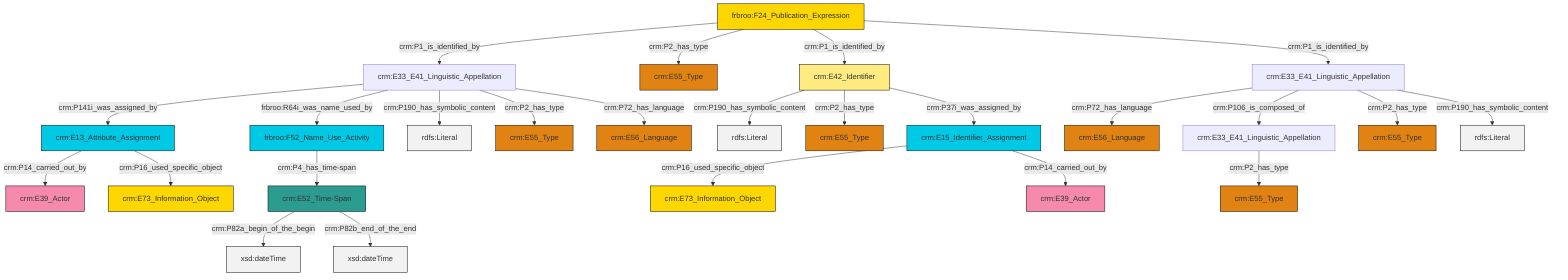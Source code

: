 graph TD
classDef Literal fill:#f2f2f2,stroke:#000000;
classDef CRM_Entity fill:#FFFFFF,stroke:#000000;
classDef Temporal_Entity fill:#00C9E6, stroke:#000000;
classDef Type fill:#E18312, stroke:#000000;
classDef Time-Span fill:#2C9C91, stroke:#000000;
classDef Appellation fill:#FFEB7F, stroke:#000000;
classDef Place fill:#008836, stroke:#000000;
classDef Persistent_Item fill:#B266B2, stroke:#000000;
classDef Conceptual_Object fill:#FFD700, stroke:#000000;
classDef Physical_Thing fill:#D2B48C, stroke:#000000;
classDef Actor fill:#f58aad, stroke:#000000;
classDef PC_Classes fill:#4ce600, stroke:#000000;
classDef Multi fill:#cccccc,stroke:#000000;

0["frbroo:F24_Publication_Expression"]:::Conceptual_Object -->|crm:P1_is_identified_by| 1["crm:E33_E41_Linguistic_Appellation"]:::Default
1["crm:E33_E41_Linguistic_Appellation"]:::Default -->|crm:P141i_was_assigned_by| 2["crm:E13_Attribute_Assignment"]:::Temporal_Entity
3["crm:E15_Identifier_Assignment"]:::Temporal_Entity -->|crm:P16_used_specific_object| 4["crm:E73_Information_Object"]:::Conceptual_Object
5["crm:E33_E41_Linguistic_Appellation"]:::Default -->|crm:P72_has_language| 6["crm:E56_Language"]:::Type
9["crm:E42_Identifier"]:::Appellation -->|crm:P190_has_symbolic_content| 10[rdfs:Literal]:::Literal
1["crm:E33_E41_Linguistic_Appellation"]:::Default -->|frbroo:R64i_was_name_used_by| 11["frbroo:F52_Name_Use_Activity"]:::Temporal_Entity
5["crm:E33_E41_Linguistic_Appellation"]:::Default -->|crm:P106_is_composed_of| 14["crm:E33_E41_Linguistic_Appellation"]:::Default
11["frbroo:F52_Name_Use_Activity"]:::Temporal_Entity -->|crm:P4_has_time-span| 16["crm:E52_Time-Span"]:::Time-Span
2["crm:E13_Attribute_Assignment"]:::Temporal_Entity -->|crm:P14_carried_out_by| 17["crm:E39_Actor"]:::Actor
0["frbroo:F24_Publication_Expression"]:::Conceptual_Object -->|crm:P2_has_type| 19["crm:E55_Type"]:::Type
9["crm:E42_Identifier"]:::Appellation -->|crm:P2_has_type| 23["crm:E55_Type"]:::Type
9["crm:E42_Identifier"]:::Appellation -->|crm:P37i_was_assigned_by| 3["crm:E15_Identifier_Assignment"]:::Temporal_Entity
1["crm:E33_E41_Linguistic_Appellation"]:::Default -->|crm:P190_has_symbolic_content| 24[rdfs:Literal]:::Literal
5["crm:E33_E41_Linguistic_Appellation"]:::Default -->|crm:P2_has_type| 35["crm:E55_Type"]:::Type
16["crm:E52_Time-Span"]:::Time-Span -->|crm:P82a_begin_of_the_begin| 36[xsd:dateTime]:::Literal
3["crm:E15_Identifier_Assignment"]:::Temporal_Entity -->|crm:P14_carried_out_by| 29["crm:E39_Actor"]:::Actor
16["crm:E52_Time-Span"]:::Time-Span -->|crm:P82b_end_of_the_end| 37[xsd:dateTime]:::Literal
1["crm:E33_E41_Linguistic_Appellation"]:::Default -->|crm:P2_has_type| 32["crm:E55_Type"]:::Type
14["crm:E33_E41_Linguistic_Appellation"]:::Default -->|crm:P2_has_type| 40["crm:E55_Type"]:::Type
5["crm:E33_E41_Linguistic_Appellation"]:::Default -->|crm:P190_has_symbolic_content| 43[rdfs:Literal]:::Literal
0["frbroo:F24_Publication_Expression"]:::Conceptual_Object -->|crm:P1_is_identified_by| 9["crm:E42_Identifier"]:::Appellation
2["crm:E13_Attribute_Assignment"]:::Temporal_Entity -->|crm:P16_used_specific_object| 26["crm:E73_Information_Object"]:::Conceptual_Object
1["crm:E33_E41_Linguistic_Appellation"]:::Default -->|crm:P72_has_language| 7["crm:E56_Language"]:::Type
0["frbroo:F24_Publication_Expression"]:::Conceptual_Object -->|crm:P1_is_identified_by| 5["crm:E33_E41_Linguistic_Appellation"]:::Default